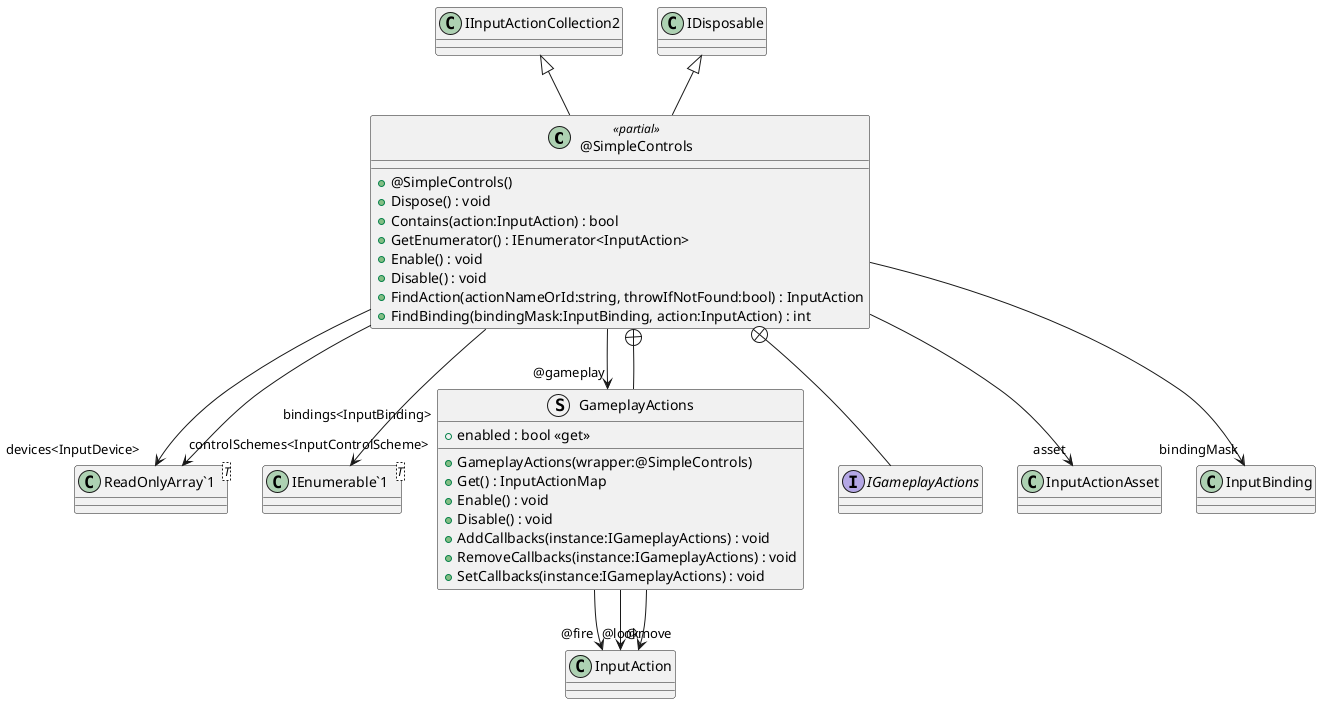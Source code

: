 @startuml
class "@SimpleControls" <<partial>> {
    + @SimpleControls()
    + Dispose() : void
    + Contains(action:InputAction) : bool
    + GetEnumerator() : IEnumerator<InputAction>
    + Enable() : void
    + Disable() : void
    + FindAction(actionNameOrId:string, throwIfNotFound:bool) : InputAction
    + FindBinding(bindingMask:InputBinding, action:InputAction) : int
}
class "ReadOnlyArray`1"<T> {
}
class "IEnumerable`1"<T> {
}
struct GameplayActions {
    + GameplayActions(wrapper:@SimpleControls)
    + Get() : InputActionMap
    + Enable() : void
    + Disable() : void
    + enabled : bool <<get>>
    + AddCallbacks(instance:IGameplayActions) : void
    + RemoveCallbacks(instance:IGameplayActions) : void
    + SetCallbacks(instance:IGameplayActions) : void
}
interface IGameplayActions {
}
IInputActionCollection2 <|-- "@SimpleControls"
IDisposable <|-- "@SimpleControls"
"@SimpleControls" --> "asset" InputActionAsset
"@SimpleControls" --> "bindingMask" InputBinding
"@SimpleControls" --> "devices<InputDevice>" "ReadOnlyArray`1"
"@SimpleControls" --> "controlSchemes<InputControlScheme>" "ReadOnlyArray`1"
"@SimpleControls" --> "bindings<InputBinding>" "IEnumerable`1"
"@SimpleControls" --> "@gameplay" GameplayActions
"@SimpleControls" +-- GameplayActions
GameplayActions --> "@fire" InputAction
GameplayActions --> "@move" InputAction
GameplayActions --> "@look" InputAction
"@SimpleControls" +-- IGameplayActions
@enduml
